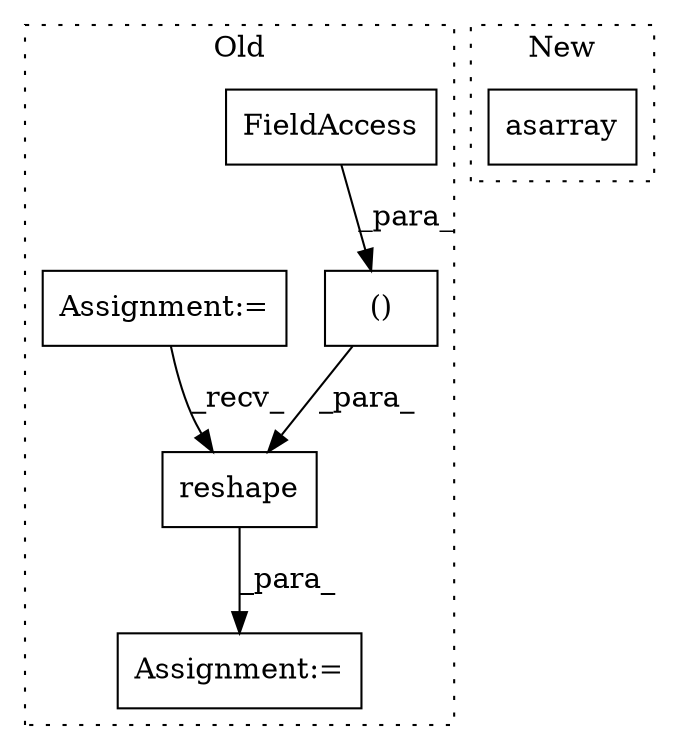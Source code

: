 digraph G {
subgraph cluster0 {
1 [label="reshape" a="32" s="516,567" l="13,2" shape="box"];
3 [label="Assignment:=" a="7" s="483" l="1" shape="box"];
4 [label="()" a="106" s="529" l="38" shape="box"];
5 [label="FieldAccess" a="22" s="529" l="6" shape="box"];
6 [label="Assignment:=" a="7" s="205" l="1" shape="box"];
label = "Old";
style="dotted";
}
subgraph cluster1 {
2 [label="asarray" a="32" s="411,436" l="8,1" shape="box"];
label = "New";
style="dotted";
}
1 -> 3 [label="_para_"];
4 -> 1 [label="_para_"];
5 -> 4 [label="_para_"];
6 -> 1 [label="_recv_"];
}